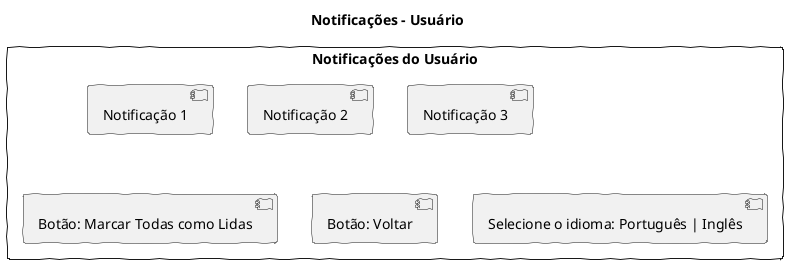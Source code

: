 @startuml
skinparam handwritten true
title Notificações - Usuário

rectangle "Notificações do Usuário" {
  [Notificação 1]
  [Notificação 2]
  [Notificação 3]
  [Botão: Marcar Todas como Lidas]
  [Botão: Voltar]
  [Selecione o idioma: Português | Inglês]
}
@enduml
